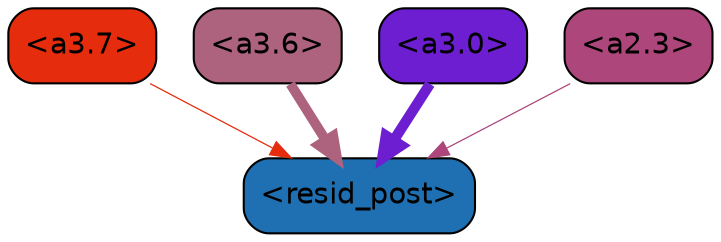 strict digraph "" {
	graph [bgcolor=transparent,
		layout=dot,
		overlap=false,
		splines=true
	];
	"<a3.7>"	[color=black,
		fillcolor="#e52c0d",
		fontname=Helvetica,
		shape=box,
		style="filled, rounded"];
	"<resid_post>"	[color=black,
		fillcolor="#1f70b2",
		fontname=Helvetica,
		shape=box,
		style="filled, rounded"];
	"<a3.7>" -> "<resid_post>"	[color="#e52c0d",
		penwidth=0.6];
	"<a3.6>"	[color=black,
		fillcolor="#ad627d",
		fontname=Helvetica,
		shape=box,
		style="filled, rounded"];
	"<a3.6>" -> "<resid_post>"	[color="#ad627d",
		penwidth=4.749041676521301];
	"<a3.0>"	[color=black,
		fillcolor="#6d1ed0",
		fontname=Helvetica,
		shape=box,
		style="filled, rounded"];
	"<a3.0>" -> "<resid_post>"	[color="#6d1ed0",
		penwidth=5.004215121269226];
	"<a2.3>"	[color=black,
		fillcolor="#ad467a",
		fontname=Helvetica,
		shape=box,
		style="filled, rounded"];
	"<a2.3>" -> "<resid_post>"	[color="#ad467a",
		penwidth=0.6];
}

